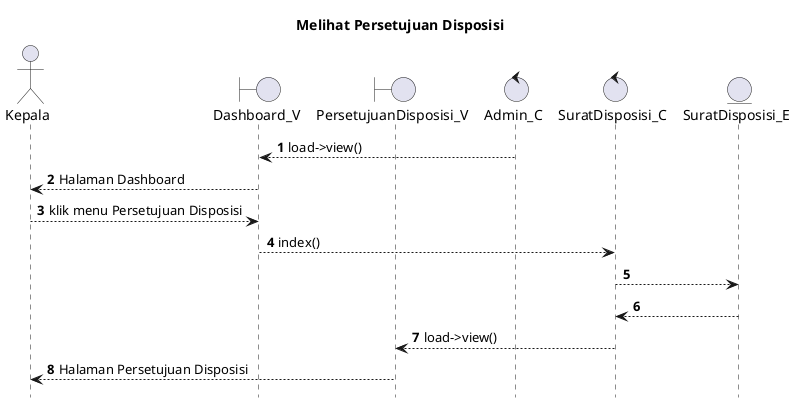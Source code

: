 @startuml

autonumber
hide footbox
title Melihat Persetujuan Disposisi 

Actor Kepala
boundary Dashboard_V
boundary PersetujuanDisposisi_V
control Admin_C
control SuratDisposisi_C
Entity SuratDisposisi_E

Admin_C --> Dashboard_V: load->view()
Dashboard_V --> Kepala: Halaman Dashboard
Kepala --> Dashboard_V: klik menu Persetujuan Disposisi 
Dashboard_V --> SuratDisposisi_C: index()
SuratDisposisi_C --> SuratDisposisi_E:
    
    SuratDisposisi_E --> SuratDisposisi_C:
    SuratDisposisi_C --> PersetujuanDisposisi_V: load->view()
    PersetujuanDisposisi_V --> Kepala: Halaman Persetujuan Disposisi 

@enduml